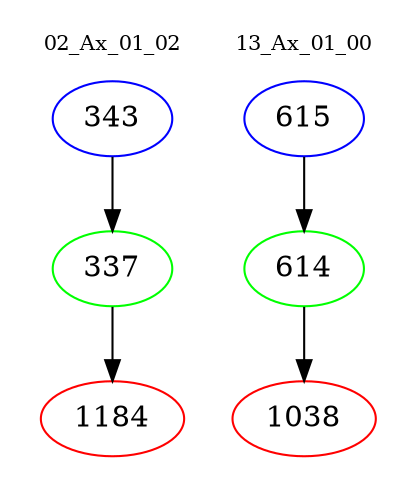 digraph{
subgraph cluster_0 {
color = white
label = "02_Ax_01_02";
fontsize=10;
T0_343 [label="343", color="blue"]
T0_343 -> T0_337 [color="black"]
T0_337 [label="337", color="green"]
T0_337 -> T0_1184 [color="black"]
T0_1184 [label="1184", color="red"]
}
subgraph cluster_1 {
color = white
label = "13_Ax_01_00";
fontsize=10;
T1_615 [label="615", color="blue"]
T1_615 -> T1_614 [color="black"]
T1_614 [label="614", color="green"]
T1_614 -> T1_1038 [color="black"]
T1_1038 [label="1038", color="red"]
}
}
